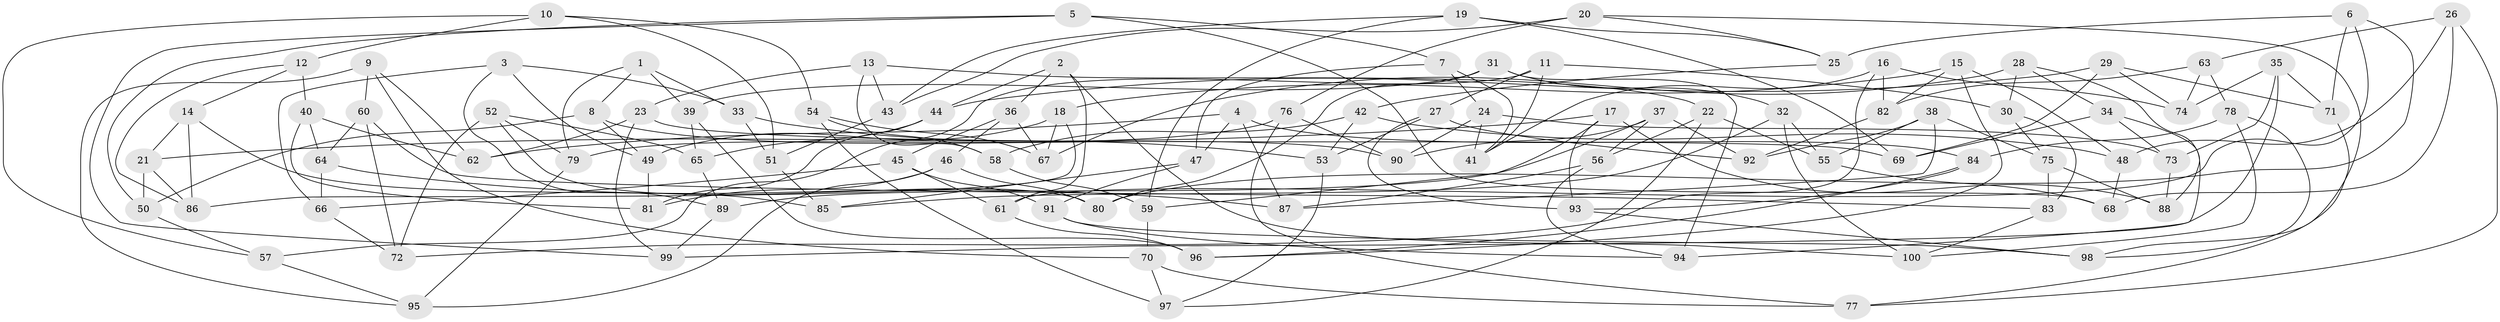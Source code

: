// Generated by graph-tools (version 1.1) at 2025/03/03/09/25 03:03:00]
// undirected, 100 vertices, 200 edges
graph export_dot {
graph [start="1"]
  node [color=gray90,style=filled];
  1;
  2;
  3;
  4;
  5;
  6;
  7;
  8;
  9;
  10;
  11;
  12;
  13;
  14;
  15;
  16;
  17;
  18;
  19;
  20;
  21;
  22;
  23;
  24;
  25;
  26;
  27;
  28;
  29;
  30;
  31;
  32;
  33;
  34;
  35;
  36;
  37;
  38;
  39;
  40;
  41;
  42;
  43;
  44;
  45;
  46;
  47;
  48;
  49;
  50;
  51;
  52;
  53;
  54;
  55;
  56;
  57;
  58;
  59;
  60;
  61;
  62;
  63;
  64;
  65;
  66;
  67;
  68;
  69;
  70;
  71;
  72;
  73;
  74;
  75;
  76;
  77;
  78;
  79;
  80;
  81;
  82;
  83;
  84;
  85;
  86;
  87;
  88;
  89;
  90;
  91;
  92;
  93;
  94;
  95;
  96;
  97;
  98;
  99;
  100;
  1 -- 79;
  1 -- 39;
  1 -- 33;
  1 -- 8;
  2 -- 100;
  2 -- 61;
  2 -- 36;
  2 -- 44;
  3 -- 66;
  3 -- 49;
  3 -- 89;
  3 -- 33;
  4 -- 47;
  4 -- 62;
  4 -- 87;
  4 -- 84;
  5 -- 7;
  5 -- 99;
  5 -- 50;
  5 -- 68;
  6 -- 71;
  6 -- 61;
  6 -- 25;
  6 -- 80;
  7 -- 47;
  7 -- 41;
  7 -- 24;
  8 -- 90;
  8 -- 49;
  8 -- 50;
  9 -- 70;
  9 -- 62;
  9 -- 60;
  9 -- 95;
  10 -- 12;
  10 -- 57;
  10 -- 54;
  10 -- 51;
  11 -- 41;
  11 -- 27;
  11 -- 57;
  11 -- 30;
  12 -- 86;
  12 -- 40;
  12 -- 14;
  13 -- 22;
  13 -- 43;
  13 -- 23;
  13 -- 58;
  14 -- 21;
  14 -- 85;
  14 -- 86;
  15 -- 82;
  15 -- 18;
  15 -- 48;
  15 -- 96;
  16 -- 41;
  16 -- 72;
  16 -- 74;
  16 -- 82;
  17 -- 88;
  17 -- 59;
  17 -- 93;
  17 -- 21;
  18 -- 49;
  18 -- 86;
  18 -- 67;
  19 -- 25;
  19 -- 69;
  19 -- 43;
  19 -- 59;
  20 -- 76;
  20 -- 98;
  20 -- 43;
  20 -- 25;
  21 -- 86;
  21 -- 50;
  22 -- 56;
  22 -- 55;
  22 -- 97;
  23 -- 62;
  23 -- 99;
  23 -- 69;
  24 -- 41;
  24 -- 90;
  24 -- 73;
  25 -- 42;
  26 -- 63;
  26 -- 48;
  26 -- 77;
  26 -- 68;
  27 -- 53;
  27 -- 92;
  27 -- 93;
  28 -- 88;
  28 -- 67;
  28 -- 34;
  28 -- 30;
  29 -- 71;
  29 -- 69;
  29 -- 44;
  29 -- 74;
  30 -- 75;
  30 -- 83;
  31 -- 94;
  31 -- 32;
  31 -- 80;
  31 -- 39;
  32 -- 100;
  32 -- 85;
  32 -- 55;
  33 -- 51;
  33 -- 53;
  34 -- 94;
  34 -- 73;
  34 -- 69;
  35 -- 71;
  35 -- 99;
  35 -- 74;
  35 -- 73;
  36 -- 45;
  36 -- 46;
  36 -- 67;
  37 -- 92;
  37 -- 89;
  37 -- 56;
  37 -- 90;
  38 -- 87;
  38 -- 92;
  38 -- 75;
  38 -- 55;
  39 -- 65;
  39 -- 96;
  40 -- 81;
  40 -- 64;
  40 -- 62;
  42 -- 58;
  42 -- 48;
  42 -- 53;
  43 -- 51;
  44 -- 81;
  44 -- 65;
  45 -- 61;
  45 -- 91;
  45 -- 66;
  46 -- 80;
  46 -- 81;
  46 -- 95;
  47 -- 91;
  47 -- 85;
  48 -- 68;
  49 -- 81;
  50 -- 57;
  51 -- 85;
  52 -- 65;
  52 -- 80;
  52 -- 72;
  52 -- 79;
  53 -- 97;
  54 -- 67;
  54 -- 58;
  54 -- 97;
  55 -- 68;
  56 -- 94;
  56 -- 87;
  57 -- 95;
  58 -- 59;
  59 -- 70;
  60 -- 83;
  60 -- 64;
  60 -- 72;
  61 -- 96;
  63 -- 82;
  63 -- 74;
  63 -- 78;
  64 -- 87;
  64 -- 66;
  65 -- 89;
  66 -- 72;
  70 -- 97;
  70 -- 77;
  71 -- 77;
  73 -- 88;
  75 -- 88;
  75 -- 83;
  76 -- 77;
  76 -- 79;
  76 -- 90;
  78 -- 100;
  78 -- 98;
  78 -- 84;
  79 -- 95;
  82 -- 92;
  83 -- 100;
  84 -- 96;
  84 -- 93;
  89 -- 99;
  91 -- 94;
  91 -- 98;
  93 -- 98;
}
